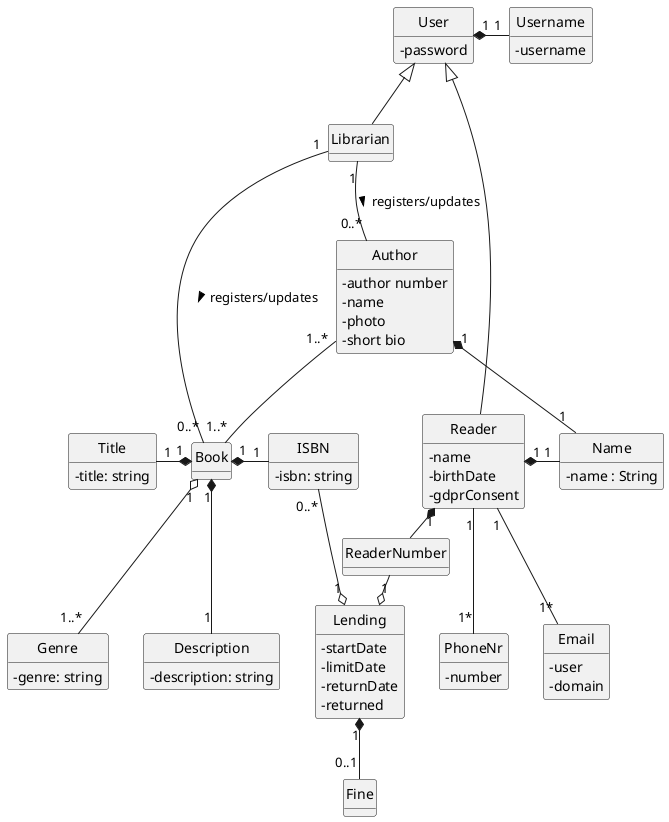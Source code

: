 @startuml
'https://plantuml.com/class-diagram
skinparam classAttributeIconSize 0
hide circle
hide methods

class User{
    - password
}

class Username{
    - username
}

class Librarian extends User{
}

class ISBN{
/'temos que implementar alguma validação?'/
/'https://en.wikipedia.org/wiki/ISBN'/
    - isbn: string
}

class Title{
/'regras?'/
    - title: string
}

class Genre{
/'escolhido de uma lista?'/
    - genre: string
}

class Description{
/'limite de caractéres?'/
    - description: string
}

class Book {
}

class Author {
    - author number
    - name
    - photo
    - short bio
    /'perguntar '/
   }

class Reader extends User{
    - name /'regras?'/
    - birthDate /'limite inferior/superior? '/
    - gdprConsent /'que implicações tem?'/
}

class ReaderNumber {
}

class Lending {
    - startDate
    - limitDate
    - returnDate
    - returned
}

class Fine {
}

class PhoneNr {
/'como fazer a validação?'/
    - number
}

class Email {
    /'perguntar se o domínio tem que ser validado?'/
    /'há domínios restritos?'/
    - user
    - domain
}

class Name {
    - name : String
}

Librarian "1" -- "0..*" Author : registers/updates >
Librarian "1" -- "0..*" Book : registers/updates >
Book "1..*" -up- "1..*"  Author
Reader "1" -- "1*" PhoneNr  /'mais que um?'/
Reader "1" -- "1*" Email   /'mais que um?'/
ReaderNumber "1" -o Lending
Reader "1" *- ReaderNumber
Lending "1" o-up- "0..*" ISBN
Book "1" *- "1" ISBN
Book "1" *-left- "1" Title
Book  "1" o-- "1..*"  Genre
Book  "1" *-- "1"  Description
Lending "1" *-- "0..1" Fine
Reader "1" *- "1" Name
Author "1" *-down- "1" Name
User "1" *- "1" Username

@enduml

